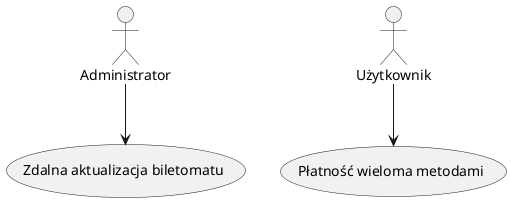 @startuml

actor Administrator
actor Użytkownik

Administrator-->(Zdalna aktualizacja biletomatu)

Użytkownik-->(Płatność wieloma metodami)

@enduml

